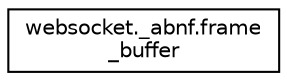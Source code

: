 digraph "Graphical Class Hierarchy"
{
 // LATEX_PDF_SIZE
  edge [fontname="Helvetica",fontsize="10",labelfontname="Helvetica",labelfontsize="10"];
  node [fontname="Helvetica",fontsize="10",shape=record];
  rankdir="LR";
  Node0 [label="websocket._abnf.frame\l_buffer",height=0.2,width=0.4,color="black", fillcolor="white", style="filled",URL="$classwebsocket_1_1__abnf_1_1frame__buffer.html",tooltip=" "];
}

